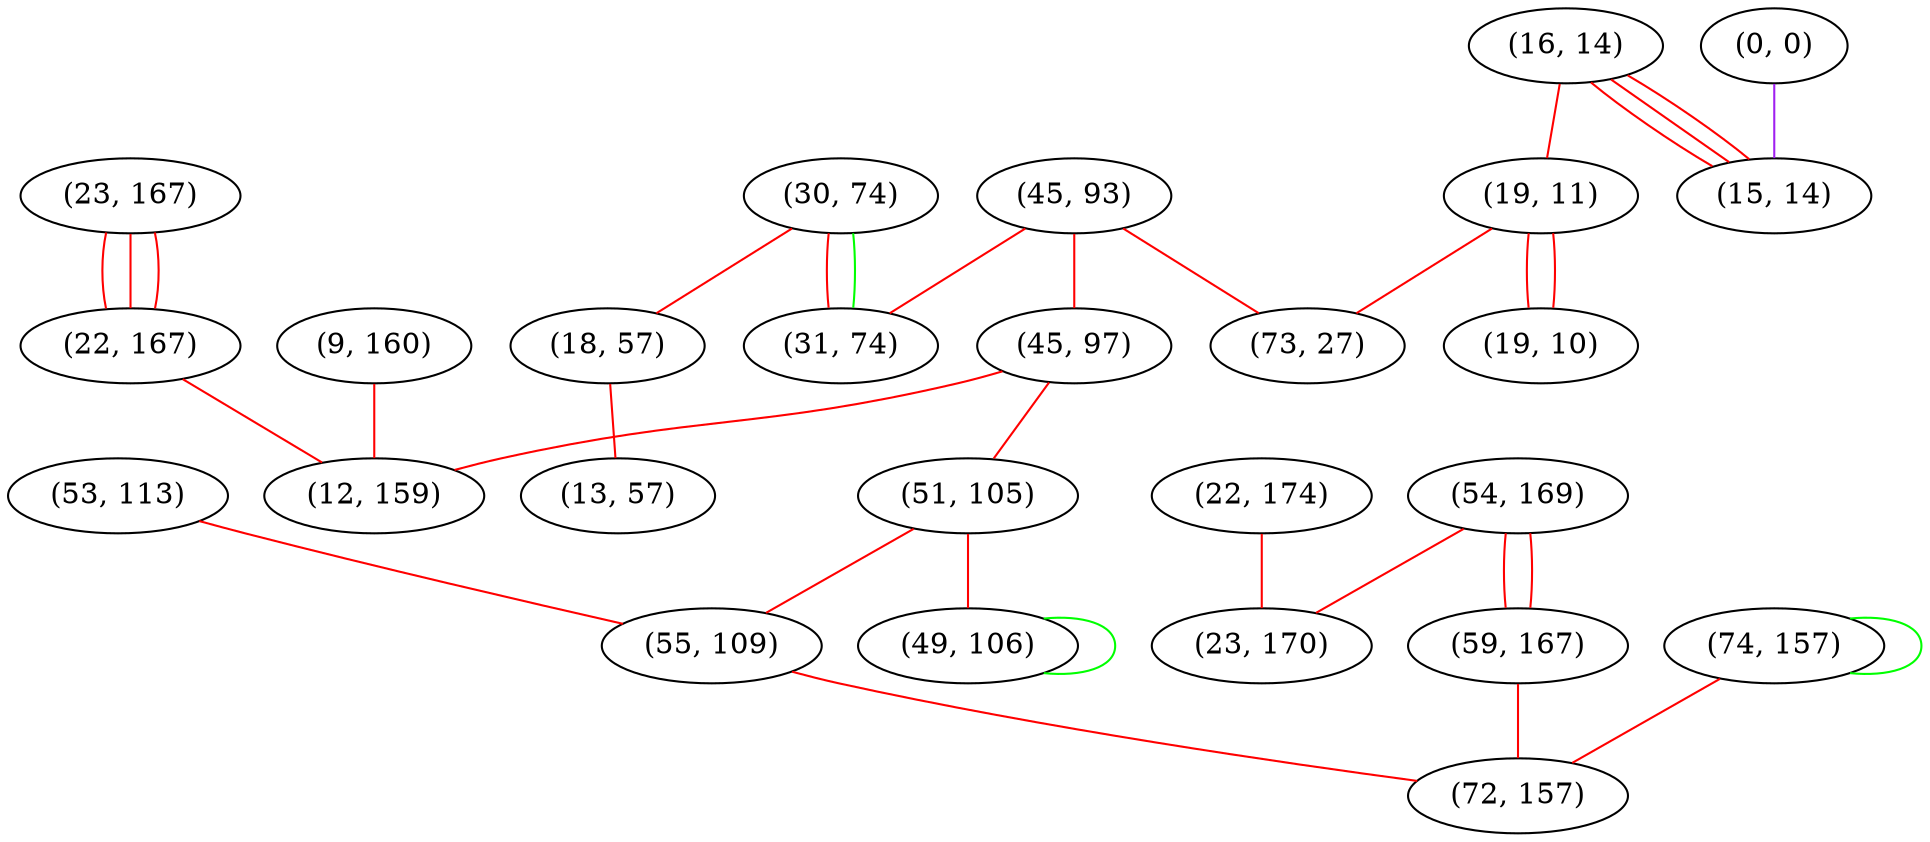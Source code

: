 graph "" {
"(54, 169)";
"(30, 74)";
"(45, 93)";
"(16, 14)";
"(19, 11)";
"(31, 74)";
"(45, 97)";
"(51, 105)";
"(59, 167)";
"(53, 113)";
"(74, 157)";
"(55, 109)";
"(23, 167)";
"(9, 160)";
"(0, 0)";
"(18, 57)";
"(49, 106)";
"(13, 57)";
"(22, 174)";
"(73, 27)";
"(22, 167)";
"(15, 14)";
"(19, 10)";
"(23, 170)";
"(12, 159)";
"(72, 157)";
"(54, 169)" -- "(59, 167)"  [color=red, key=0, weight=1];
"(54, 169)" -- "(59, 167)"  [color=red, key=1, weight=1];
"(54, 169)" -- "(23, 170)"  [color=red, key=0, weight=1];
"(30, 74)" -- "(18, 57)"  [color=red, key=0, weight=1];
"(30, 74)" -- "(31, 74)"  [color=red, key=0, weight=1];
"(30, 74)" -- "(31, 74)"  [color=green, key=1, weight=2];
"(45, 93)" -- "(45, 97)"  [color=red, key=0, weight=1];
"(45, 93)" -- "(73, 27)"  [color=red, key=0, weight=1];
"(45, 93)" -- "(31, 74)"  [color=red, key=0, weight=1];
"(16, 14)" -- "(15, 14)"  [color=red, key=0, weight=1];
"(16, 14)" -- "(15, 14)"  [color=red, key=1, weight=1];
"(16, 14)" -- "(15, 14)"  [color=red, key=2, weight=1];
"(16, 14)" -- "(19, 11)"  [color=red, key=0, weight=1];
"(19, 11)" -- "(19, 10)"  [color=red, key=0, weight=1];
"(19, 11)" -- "(19, 10)"  [color=red, key=1, weight=1];
"(19, 11)" -- "(73, 27)"  [color=red, key=0, weight=1];
"(45, 97)" -- "(12, 159)"  [color=red, key=0, weight=1];
"(45, 97)" -- "(51, 105)"  [color=red, key=0, weight=1];
"(51, 105)" -- "(49, 106)"  [color=red, key=0, weight=1];
"(51, 105)" -- "(55, 109)"  [color=red, key=0, weight=1];
"(59, 167)" -- "(72, 157)"  [color=red, key=0, weight=1];
"(53, 113)" -- "(55, 109)"  [color=red, key=0, weight=1];
"(74, 157)" -- "(74, 157)"  [color=green, key=0, weight=2];
"(74, 157)" -- "(72, 157)"  [color=red, key=0, weight=1];
"(55, 109)" -- "(72, 157)"  [color=red, key=0, weight=1];
"(23, 167)" -- "(22, 167)"  [color=red, key=0, weight=1];
"(23, 167)" -- "(22, 167)"  [color=red, key=1, weight=1];
"(23, 167)" -- "(22, 167)"  [color=red, key=2, weight=1];
"(9, 160)" -- "(12, 159)"  [color=red, key=0, weight=1];
"(0, 0)" -- "(15, 14)"  [color=purple, key=0, weight=4];
"(18, 57)" -- "(13, 57)"  [color=red, key=0, weight=1];
"(49, 106)" -- "(49, 106)"  [color=green, key=0, weight=2];
"(22, 174)" -- "(23, 170)"  [color=red, key=0, weight=1];
"(22, 167)" -- "(12, 159)"  [color=red, key=0, weight=1];
}
